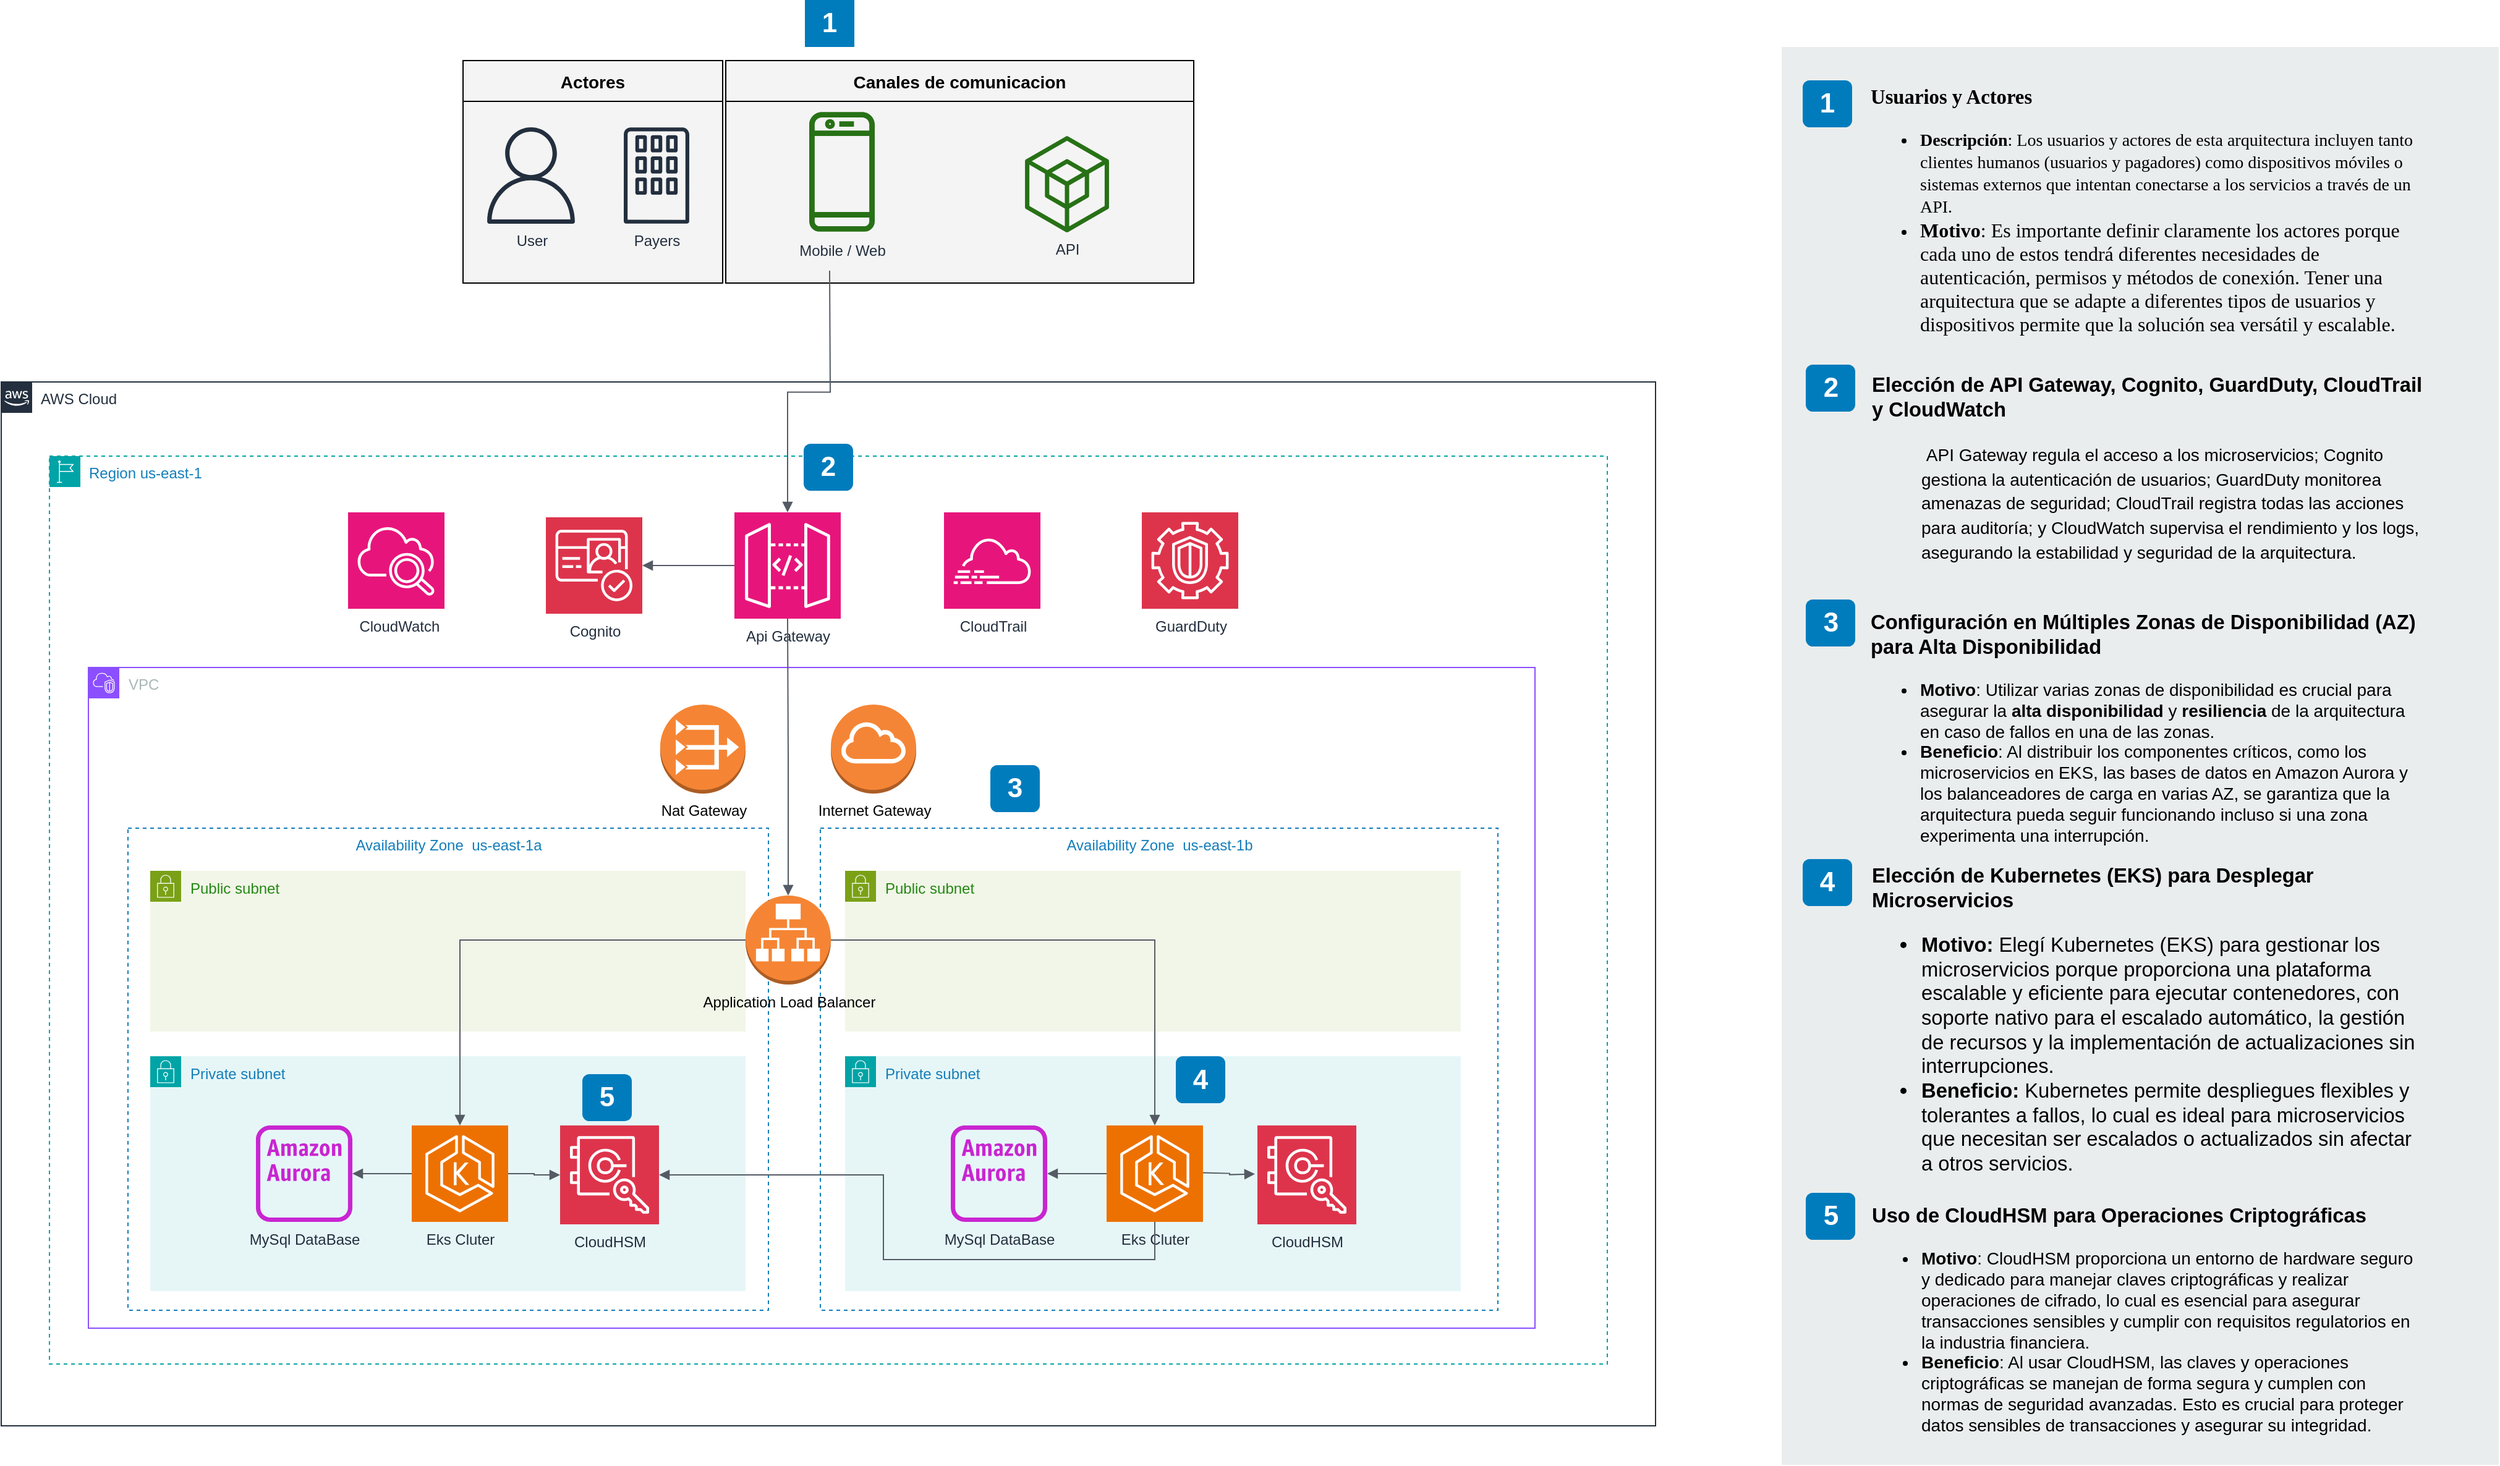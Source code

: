 <mxfile version="24.7.5">
  <diagram id="Ht1M8jgEwFfnCIfOTk4-" name="Page-1">
    <mxGraphModel grid="1" page="1" gridSize="10" guides="1" tooltips="1" connect="1" arrows="1" fold="1" pageScale="1" pageWidth="827" pageHeight="1169" math="0" shadow="0">
      <root>
        <mxCell id="0" />
        <mxCell id="1" parent="0" />
        <mxCell id="-QjtrjUzRDEMRZ5MF8oH-46" value="" style="rounded=0;whiteSpace=wrap;html=1;fillColor=#EAEDED;fontSize=22;fontColor=#FFFFFF;strokeColor=none;labelBackgroundColor=none;" vertex="1" parent="1">
          <mxGeometry x="1854" y="1218" width="580" height="1147" as="geometry" />
        </mxCell>
        <mxCell id="-QjtrjUzRDEMRZ5MF8oH-36" value="1" style="rounded=1;whiteSpace=wrap;html=1;fillColor=#007CBD;strokeColor=none;fontColor=#FFFFFF;fontStyle=1;fontSize=22;labelBackgroundColor=none;" vertex="1" parent="1">
          <mxGeometry x="1871" y="1245" width="40" height="38" as="geometry" />
        </mxCell>
        <mxCell id="-QjtrjUzRDEMRZ5MF8oH-37" value="2" style="rounded=1;whiteSpace=wrap;html=1;fillColor=#007CBD;strokeColor=none;fontColor=#FFFFFF;fontStyle=1;fontSize=22;labelBackgroundColor=none;" vertex="1" parent="1">
          <mxGeometry x="1873.5" y="1475" width="40" height="38" as="geometry" />
        </mxCell>
        <mxCell id="-QjtrjUzRDEMRZ5MF8oH-38" value="3" style="rounded=1;whiteSpace=wrap;html=1;fillColor=#007CBD;strokeColor=none;fontColor=#FFFFFF;fontStyle=1;fontSize=22;labelBackgroundColor=none;" vertex="1" parent="1">
          <mxGeometry x="1873.5" y="1665" width="40" height="38" as="geometry" />
        </mxCell>
        <mxCell id="-QjtrjUzRDEMRZ5MF8oH-39" value="4" style="rounded=1;whiteSpace=wrap;html=1;fillColor=#007CBD;strokeColor=none;fontColor=#FFFFFF;fontStyle=1;fontSize=22;labelBackgroundColor=none;" vertex="1" parent="1">
          <mxGeometry x="1871" y="1875" width="40" height="38" as="geometry" />
        </mxCell>
        <mxCell id="-QjtrjUzRDEMRZ5MF8oH-40" value="5" style="rounded=1;whiteSpace=wrap;html=1;fillColor=#007CBD;strokeColor=none;fontColor=#FFFFFF;fontStyle=1;fontSize=22;labelBackgroundColor=none;" vertex="1" parent="1">
          <mxGeometry x="1873.5" y="2145" width="40" height="38" as="geometry" />
        </mxCell>
        <mxCell id="SCVMTBWpLvtzJIhz15lM-6" value="&lt;h3&gt;&lt;font face=&quot;Tahoma&quot;&gt;Usuarios y Actores&lt;/font&gt;&lt;/h3&gt;&lt;ul&gt;&lt;li&gt;&lt;font style=&quot;font-size: 14px;&quot; face=&quot;iVpIeZ7RkajFjcJUjMxw&quot;&gt;&lt;strong style=&quot;&quot;&gt;Descripción&lt;/strong&gt;: Los usuarios y actores de esta arquitectura incluyen tanto clientes humanos (usuarios y pagadores) como dispositivos móviles o sistemas externos que intentan conectarse a los servicios a través de un API.&lt;/font&gt;&lt;/li&gt;&lt;li&gt;&lt;font size=&quot;3&quot; face=&quot;iVpIeZ7RkajFjcJUjMxw&quot;&gt;&lt;strong style=&quot;&quot;&gt;Motivo&lt;/strong&gt;: Es importante definir claramente los actores porque cada uno de estos tendrá diferentes necesidades de autenticación, permisos y métodos de conexión. Tener una arquitectura que se adapte a diferentes tipos de usuarios y dispositivos permite que la solución sea versátil y escalable.&lt;/font&gt;&lt;/li&gt;&lt;/ul&gt;" style="text;html=1;align=left;verticalAlign=top;spacingTop=-4;fontSize=14;labelBackgroundColor=none;whiteSpace=wrap;" vertex="1" parent="1">
          <mxGeometry x="1924" y="1230" width="449" height="225" as="geometry" />
        </mxCell>
        <mxCell id="SCVMTBWpLvtzJIhz15lM-11" value="&lt;h3&gt;Elección de API Gateway, Cognito, GuardDuty, CloudTrail y CloudWatch&lt;/h3&gt;&lt;blockquote style=&quot;margin: 0 0 0 40px; border: none; padding: 0px;&quot;&gt;&lt;h3&gt;&lt;span style=&quot;background-color: initial; font-size: 14px; font-weight: normal;&quot;&gt;&amp;nbsp;API Gateway regula el acceso a los microservicios; Cognito gestiona la autenticación de usuarios; GuardDuty monitorea amenazas de seguridad; CloudTrail registra todas las acciones para auditoría; y CloudWatch supervisa el rendimiento y los logs, asegurando la estabilidad y seguridad de la arquitectura.&lt;/span&gt;&lt;/h3&gt;&lt;/blockquote&gt;" style="text;html=1;align=left;verticalAlign=top;spacingTop=-4;fontSize=14;labelBackgroundColor=none;whiteSpace=wrap;" vertex="1" parent="1">
          <mxGeometry x="1924.5" y="1463" width="449" height="220" as="geometry" />
        </mxCell>
        <mxCell id="SCVMTBWpLvtzJIhz15lM-12" value="&lt;h3&gt;Configuración en Múltiples Zonas de Disponibilidad (AZ) para Alta Disponibilidad&lt;/h3&gt;&lt;ul&gt;&lt;li&gt;&lt;strong&gt;Motivo&lt;/strong&gt;: Utilizar varias zonas de disponibilidad es crucial para asegurar la &lt;strong&gt;alta disponibilidad&lt;/strong&gt; y &lt;strong&gt;resiliencia&lt;/strong&gt; de la arquitectura en caso de fallos en una de las zonas.&lt;/li&gt;&lt;li&gt;&lt;strong&gt;Beneficio&lt;/strong&gt;: Al distribuir los componentes críticos, como los microservicios en EKS, las bases de datos en Amazon Aurora y los balanceadores de carga en varias AZ, se garantiza que la arquitectura pueda seguir funcionando incluso si una zona experimenta una interrupción.&lt;/li&gt;&lt;/ul&gt;" style="text;html=1;align=left;verticalAlign=top;spacingTop=-4;fontSize=14;labelBackgroundColor=none;whiteSpace=wrap;" vertex="1" parent="1">
          <mxGeometry x="1924" y="1655" width="450" height="230" as="geometry" />
        </mxCell>
        <mxCell id="SCVMTBWpLvtzJIhz15lM-13" value="&lt;h3&gt;Elección de Kubernetes (EKS) para Desplegar Microservicios&lt;/h3&gt;&lt;h3&gt;&lt;ul&gt;&lt;li&gt;&lt;strong&gt;Motivo&lt;/strong&gt;: &lt;span style=&quot;font-weight: normal;&quot;&gt;Elegí Kubernetes (EKS) para gestionar los microservicios porque proporciona una plataforma escalable y eficiente para ejecutar contenedores, con soporte nativo para el escalado automático, la gestión de recursos y la implementación de actualizaciones sin interrupciones.&lt;/span&gt;&lt;/li&gt;&lt;li&gt;&lt;strong&gt;Beneficio&lt;/strong&gt;: &lt;span style=&quot;font-weight: normal;&quot;&gt;Kubernetes permite despliegues flexibles y tolerantes a fallos, lo cual es ideal para microservicios que necesitan ser escalados o actualizados sin afectar a otros servicios.&lt;/span&gt;&lt;/li&gt;&lt;/ul&gt;&lt;/h3&gt;" style="text;html=1;align=left;verticalAlign=top;spacingTop=-4;fontSize=14;labelBackgroundColor=none;whiteSpace=wrap;" vertex="1" parent="1">
          <mxGeometry x="1925" y="1859.5" width="449" height="275.5" as="geometry" />
        </mxCell>
        <mxCell id="SCVMTBWpLvtzJIhz15lM-14" value="&lt;h3&gt;Uso de CloudHSM para Operaciones Criptográficas&lt;/h3&gt;&lt;ul&gt;&lt;li&gt;&lt;strong&gt;Motivo&lt;/strong&gt;: CloudHSM proporciona un entorno de hardware seguro y dedicado para manejar claves criptográficas y realizar operaciones de cifrado, lo cual es esencial para asegurar transacciones sensibles y cumplir con requisitos regulatorios en la industria financiera.&lt;/li&gt;&lt;li&gt;&lt;strong&gt;Beneficio&lt;/strong&gt;: Al usar CloudHSM, las claves y operaciones criptográficas se manejan de forma segura y cumplen con normas de seguridad avanzadas. Esto es crucial para proteger datos sensibles de transacciones y asegurar su integridad.&lt;/li&gt;&lt;/ul&gt;" style="text;html=1;align=left;verticalAlign=top;spacingTop=-4;fontSize=14;labelBackgroundColor=none;whiteSpace=wrap;" vertex="1" parent="1">
          <mxGeometry x="1925" y="2135" width="449" height="124" as="geometry" />
        </mxCell>
        <mxCell id="3cQYVndDBGwSY4e2rH-t-1" value="AWS Cloud" style="points=[[0,0],[0.25,0],[0.5,0],[0.75,0],[1,0],[1,0.25],[1,0.5],[1,0.75],[1,1],[0.75,1],[0.5,1],[0.25,1],[0,1],[0,0.75],[0,0.5],[0,0.25]];outlineConnect=0;gradientColor=none;html=1;whiteSpace=wrap;fontSize=12;fontStyle=0;shape=mxgraph.aws4.group;grIcon=mxgraph.aws4.group_aws_cloud_alt;strokeColor=#232F3E;fillColor=none;verticalAlign=top;align=left;spacingLeft=30;fontColor=#232F3E;dashed=0;labelBackgroundColor=none;container=1;pointerEvents=0;collapsible=0;recursiveResize=0;" vertex="1" parent="1">
          <mxGeometry x="414" y="1489" width="1338" height="844.5" as="geometry" />
        </mxCell>
        <mxCell id="3cQYVndDBGwSY4e2rH-t-4" value="Region us-east-1" style="points=[[0,0],[0.25,0],[0.5,0],[0.75,0],[1,0],[1,0.25],[1,0.5],[1,0.75],[1,1],[0.75,1],[0.5,1],[0.25,1],[0,1],[0,0.75],[0,0.5],[0,0.25]];outlineConnect=0;gradientColor=none;html=1;whiteSpace=wrap;fontSize=12;fontStyle=0;container=1;pointerEvents=0;collapsible=0;recursiveResize=0;shape=mxgraph.aws4.group;grIcon=mxgraph.aws4.group_region;strokeColor=#00A4A6;fillColor=none;verticalAlign=top;align=left;spacingLeft=30;fontColor=#147EBA;dashed=1;" vertex="1" parent="3cQYVndDBGwSY4e2rH-t-1">
          <mxGeometry x="39" y="60" width="1260" height="734.5" as="geometry" />
        </mxCell>
        <mxCell id="3cQYVndDBGwSY4e2rH-t-8" value="VPC" style="points=[[0,0],[0.25,0],[0.5,0],[0.75,0],[1,0],[1,0.25],[1,0.5],[1,0.75],[1,1],[0.75,1],[0.5,1],[0.25,1],[0,1],[0,0.75],[0,0.5],[0,0.25]];outlineConnect=0;gradientColor=none;html=1;whiteSpace=wrap;fontSize=12;fontStyle=0;container=1;pointerEvents=0;collapsible=0;recursiveResize=0;shape=mxgraph.aws4.group;grIcon=mxgraph.aws4.group_vpc2;strokeColor=#8C4FFF;fillColor=none;verticalAlign=top;align=left;spacingLeft=30;fontColor=#AAB7B8;dashed=0;" vertex="1" parent="3cQYVndDBGwSY4e2rH-t-4">
          <mxGeometry x="31.5" y="171" width="1170" height="534.5" as="geometry" />
        </mxCell>
        <mxCell id="3cQYVndDBGwSY4e2rH-t-7" value="Availability Zone&amp;nbsp;&amp;nbsp;&lt;span style=&quot;text-align: left;&quot;&gt;us-east-1b&lt;/span&gt;" style="fillColor=none;strokeColor=#147EBA;dashed=1;verticalAlign=top;fontStyle=0;fontColor=#147EBA;whiteSpace=wrap;html=1;" vertex="1" parent="3cQYVndDBGwSY4e2rH-t-8">
          <mxGeometry x="592" y="130" width="548" height="390" as="geometry" />
        </mxCell>
        <mxCell id="3cQYVndDBGwSY4e2rH-t-6" value="Availability Zone&amp;nbsp;&amp;nbsp;&lt;span style=&quot;text-align: left;&quot;&gt;us-east-1a&lt;/span&gt;" style="fillColor=none;strokeColor=#147EBA;dashed=1;verticalAlign=top;fontStyle=0;fontColor=#147EBA;whiteSpace=wrap;html=1;" vertex="1" parent="3cQYVndDBGwSY4e2rH-t-8">
          <mxGeometry x="32" y="130" width="518" height="390" as="geometry" />
        </mxCell>
        <mxCell id="3cQYVndDBGwSY4e2rH-t-12" value="Public subnet" style="points=[[0,0],[0.25,0],[0.5,0],[0.75,0],[1,0],[1,0.25],[1,0.5],[1,0.75],[1,1],[0.75,1],[0.5,1],[0.25,1],[0,1],[0,0.75],[0,0.5],[0,0.25]];outlineConnect=0;gradientColor=none;html=1;whiteSpace=wrap;fontSize=12;fontStyle=0;container=1;pointerEvents=0;collapsible=0;recursiveResize=0;shape=mxgraph.aws4.group;grIcon=mxgraph.aws4.group_security_group;grStroke=0;strokeColor=#7AA116;fillColor=#F2F6E8;verticalAlign=top;align=left;spacingLeft=30;fontColor=#248814;dashed=0;" vertex="1" parent="3cQYVndDBGwSY4e2rH-t-8">
          <mxGeometry x="50" y="164.5" width="481.5" height="130" as="geometry" />
        </mxCell>
        <mxCell id="3cQYVndDBGwSY4e2rH-t-18" value="Public subnet" style="points=[[0,0],[0.25,0],[0.5,0],[0.75,0],[1,0],[1,0.25],[1,0.5],[1,0.75],[1,1],[0.75,1],[0.5,1],[0.25,1],[0,1],[0,0.75],[0,0.5],[0,0.25]];outlineConnect=0;gradientColor=none;html=1;whiteSpace=wrap;fontSize=12;fontStyle=0;container=1;pointerEvents=0;collapsible=0;recursiveResize=0;shape=mxgraph.aws4.group;grIcon=mxgraph.aws4.group_security_group;grStroke=0;strokeColor=#7AA116;fillColor=#F2F6E8;verticalAlign=top;align=left;spacingLeft=30;fontColor=#248814;dashed=0;" vertex="1" parent="3cQYVndDBGwSY4e2rH-t-8">
          <mxGeometry x="612" y="164.5" width="498" height="130" as="geometry" />
        </mxCell>
        <mxCell id="3cQYVndDBGwSY4e2rH-t-31" value="Application Load Balancer" style="outlineConnect=0;dashed=0;verticalLabelPosition=bottom;verticalAlign=top;align=center;html=1;shape=mxgraph.aws3.application_load_balancer;fillColor=#F58534;gradientColor=none;" vertex="1" parent="3cQYVndDBGwSY4e2rH-t-8">
          <mxGeometry x="531.5" y="184.5" width="69" height="72" as="geometry" />
        </mxCell>
        <mxCell id="3cQYVndDBGwSY4e2rH-t-19" value="Internet Gateway" style="outlineConnect=0;dashed=0;verticalLabelPosition=bottom;verticalAlign=top;align=center;html=1;shape=mxgraph.aws3.internet_gateway;fillColor=#F58536;gradientColor=none;" vertex="1" parent="3cQYVndDBGwSY4e2rH-t-8">
          <mxGeometry x="600.5" y="30" width="69" height="72" as="geometry" />
        </mxCell>
        <mxCell id="3cQYVndDBGwSY4e2rH-t-20" value="Nat Gateway" style="outlineConnect=0;dashed=0;verticalLabelPosition=bottom;verticalAlign=top;align=center;html=1;shape=mxgraph.aws3.vpc_nat_gateway;fillColor=#F58534;gradientColor=none;" vertex="1" parent="3cQYVndDBGwSY4e2rH-t-8">
          <mxGeometry x="462.5" y="30" width="69" height="72" as="geometry" />
        </mxCell>
        <mxCell id="3cQYVndDBGwSY4e2rH-t-10" value="Private subnet" style="points=[[0,0],[0.25,0],[0.5,0],[0.75,0],[1,0],[1,0.25],[1,0.5],[1,0.75],[1,1],[0.75,1],[0.5,1],[0.25,1],[0,1],[0,0.75],[0,0.5],[0,0.25]];outlineConnect=0;gradientColor=none;html=1;whiteSpace=wrap;fontSize=12;fontStyle=0;container=1;pointerEvents=0;collapsible=0;recursiveResize=0;shape=mxgraph.aws4.group;grIcon=mxgraph.aws4.group_security_group;grStroke=0;strokeColor=#00A4A6;fillColor=#E6F6F7;verticalAlign=top;align=left;spacingLeft=30;fontColor=#147EBA;dashed=0;" vertex="1" parent="3cQYVndDBGwSY4e2rH-t-8">
          <mxGeometry x="50" y="314.5" width="481.5" height="190" as="geometry" />
        </mxCell>
        <mxCell id="3cQYVndDBGwSY4e2rH-t-16" value="Eks Cluter" style="sketch=0;points=[[0,0,0],[0.25,0,0],[0.5,0,0],[0.75,0,0],[1,0,0],[0,1,0],[0.25,1,0],[0.5,1,0],[0.75,1,0],[1,1,0],[0,0.25,0],[0,0.5,0],[0,0.75,0],[1,0.25,0],[1,0.5,0],[1,0.75,0]];outlineConnect=0;fontColor=#232F3E;fillColor=#ED7100;strokeColor=#ffffff;dashed=0;verticalLabelPosition=bottom;verticalAlign=top;align=center;html=1;fontSize=12;fontStyle=0;aspect=fixed;shape=mxgraph.aws4.resourceIcon;resIcon=mxgraph.aws4.eks;" vertex="1" parent="3cQYVndDBGwSY4e2rH-t-10">
          <mxGeometry x="211.5" y="56" width="78" height="78" as="geometry" />
        </mxCell>
        <mxCell id="3cQYVndDBGwSY4e2rH-t-17" value="MySql DataBase" style="sketch=0;outlineConnect=0;fontColor=#232F3E;gradientColor=none;fillColor=#C925D1;strokeColor=none;dashed=0;verticalLabelPosition=bottom;verticalAlign=top;align=center;html=1;fontSize=12;fontStyle=0;aspect=fixed;pointerEvents=1;shape=mxgraph.aws4.aurora_instance_alt;" vertex="1" parent="3cQYVndDBGwSY4e2rH-t-10">
          <mxGeometry x="85.5" y="56" width="78" height="78" as="geometry" />
        </mxCell>
        <mxCell id="3cQYVndDBGwSY4e2rH-t-14" value="CloudHSM" style="sketch=0;points=[[0,0,0],[0.25,0,0],[0.5,0,0],[0.75,0,0],[1,0,0],[0,1,0],[0.25,1,0],[0.5,1,0],[0.75,1,0],[1,1,0],[0,0.25,0],[0,0.5,0],[0,0.75,0],[1,0.25,0],[1,0.5,0],[1,0.75,0]];outlineConnect=0;fontColor=#232F3E;fillColor=#DD344C;strokeColor=#ffffff;dashed=0;verticalLabelPosition=bottom;verticalAlign=top;align=center;html=1;fontSize=12;fontStyle=0;aspect=fixed;shape=mxgraph.aws4.resourceIcon;resIcon=mxgraph.aws4.cloudhsm;" vertex="1" parent="3cQYVndDBGwSY4e2rH-t-10">
          <mxGeometry x="331.5" y="56" width="80" height="80" as="geometry" />
        </mxCell>
        <mxCell id="3cQYVndDBGwSY4e2rH-t-35" value="" style="edgeStyle=orthogonalEdgeStyle;html=1;endArrow=none;elbow=vertical;startArrow=block;startFill=1;strokeColor=#545B64;rounded=0;entryX=0;entryY=0.5;entryDx=0;entryDy=0;entryPerimeter=0;" edge="1" parent="3cQYVndDBGwSY4e2rH-t-10" source="3cQYVndDBGwSY4e2rH-t-17" target="3cQYVndDBGwSY4e2rH-t-16">
          <mxGeometry width="100" relative="1" as="geometry">
            <mxPoint x="91.5" y="260" as="sourcePoint" />
            <mxPoint x="191.5" y="260" as="targetPoint" />
          </mxGeometry>
        </mxCell>
        <mxCell id="3cQYVndDBGwSY4e2rH-t-36" value="" style="edgeStyle=orthogonalEdgeStyle;html=1;endArrow=block;elbow=vertical;startArrow=none;endFill=1;strokeColor=#545B64;rounded=0;entryX=0;entryY=0.5;entryDx=0;entryDy=0;entryPerimeter=0;exitX=1;exitY=0.5;exitDx=0;exitDy=0;exitPerimeter=0;" edge="1" parent="3cQYVndDBGwSY4e2rH-t-10" source="3cQYVndDBGwSY4e2rH-t-16" target="3cQYVndDBGwSY4e2rH-t-14">
          <mxGeometry width="100" relative="1" as="geometry">
            <mxPoint x="281.5" y="260" as="sourcePoint" />
            <mxPoint x="381.5" y="260" as="targetPoint" />
          </mxGeometry>
        </mxCell>
        <mxCell id="3cQYVndDBGwSY4e2rH-t-45" value="" style="edgeStyle=orthogonalEdgeStyle;html=1;endArrow=none;elbow=vertical;startArrow=block;startFill=1;strokeColor=#545B64;rounded=0;exitX=0.5;exitY=0;exitDx=0;exitDy=0;exitPerimeter=0;entryX=0;entryY=0.5;entryDx=0;entryDy=0;entryPerimeter=0;" edge="1" parent="3cQYVndDBGwSY4e2rH-t-8" source="3cQYVndDBGwSY4e2rH-t-16" target="3cQYVndDBGwSY4e2rH-t-31">
          <mxGeometry width="100" relative="1" as="geometry">
            <mxPoint x="231.5" y="360" as="sourcePoint" />
            <mxPoint x="331.5" y="360" as="targetPoint" />
          </mxGeometry>
        </mxCell>
        <mxCell id="3cQYVndDBGwSY4e2rH-t-37" value="Private subnet" style="points=[[0,0],[0.25,0],[0.5,0],[0.75,0],[1,0],[1,0.25],[1,0.5],[1,0.75],[1,1],[0.75,1],[0.5,1],[0.25,1],[0,1],[0,0.75],[0,0.5],[0,0.25]];outlineConnect=0;gradientColor=none;html=1;whiteSpace=wrap;fontSize=12;fontStyle=0;container=1;pointerEvents=0;collapsible=0;recursiveResize=0;shape=mxgraph.aws4.group;grIcon=mxgraph.aws4.group_security_group;grStroke=0;strokeColor=#00A4A6;fillColor=#E6F6F7;verticalAlign=top;align=left;spacingLeft=30;fontColor=#147EBA;dashed=0;" vertex="1" parent="3cQYVndDBGwSY4e2rH-t-8">
          <mxGeometry x="612" y="314.5" width="498" height="190" as="geometry" />
        </mxCell>
        <mxCell id="3cQYVndDBGwSY4e2rH-t-38" value="Eks Cluter" style="sketch=0;points=[[0,0,0],[0.25,0,0],[0.5,0,0],[0.75,0,0],[1,0,0],[0,1,0],[0.25,1,0],[0.5,1,0],[0.75,1,0],[1,1,0],[0,0.25,0],[0,0.5,0],[0,0.75,0],[1,0.25,0],[1,0.5,0],[1,0.75,0]];outlineConnect=0;fontColor=#232F3E;fillColor=#ED7100;strokeColor=#ffffff;dashed=0;verticalLabelPosition=bottom;verticalAlign=top;align=center;html=1;fontSize=12;fontStyle=0;aspect=fixed;shape=mxgraph.aws4.resourceIcon;resIcon=mxgraph.aws4.eks;" vertex="1" parent="3cQYVndDBGwSY4e2rH-t-37">
          <mxGeometry x="211.5" y="56" width="78" height="78" as="geometry" />
        </mxCell>
        <mxCell id="3cQYVndDBGwSY4e2rH-t-39" value="MySql DataBase" style="sketch=0;outlineConnect=0;fontColor=#232F3E;gradientColor=none;fillColor=#C925D1;strokeColor=none;dashed=0;verticalLabelPosition=bottom;verticalAlign=top;align=center;html=1;fontSize=12;fontStyle=0;aspect=fixed;pointerEvents=1;shape=mxgraph.aws4.aurora_instance_alt;" vertex="1" parent="3cQYVndDBGwSY4e2rH-t-37">
          <mxGeometry x="85.5" y="56" width="78" height="78" as="geometry" />
        </mxCell>
        <mxCell id="3cQYVndDBGwSY4e2rH-t-41" value="" style="edgeStyle=orthogonalEdgeStyle;html=1;endArrow=none;elbow=vertical;startArrow=block;startFill=1;strokeColor=#545B64;rounded=0;entryX=0;entryY=0.5;entryDx=0;entryDy=0;entryPerimeter=0;" edge="1" parent="3cQYVndDBGwSY4e2rH-t-37" source="3cQYVndDBGwSY4e2rH-t-39" target="3cQYVndDBGwSY4e2rH-t-38">
          <mxGeometry width="100" relative="1" as="geometry">
            <mxPoint x="91.5" y="260" as="sourcePoint" />
            <mxPoint x="191.5" y="260" as="targetPoint" />
          </mxGeometry>
        </mxCell>
        <mxCell id="Y_zfew_x_hzBmH2UNu9t-2" value="" style="edgeStyle=orthogonalEdgeStyle;html=1;endArrow=block;elbow=vertical;startArrow=none;endFill=1;strokeColor=#545B64;rounded=0;entryX=0;entryY=0.5;entryDx=0;entryDy=0;entryPerimeter=0;exitX=1;exitY=0.5;exitDx=0;exitDy=0;exitPerimeter=0;" edge="1" parent="3cQYVndDBGwSY4e2rH-t-37">
          <mxGeometry width="100" relative="1" as="geometry">
            <mxPoint x="289.5" y="94.25" as="sourcePoint" />
            <mxPoint x="331.5" y="95.25" as="targetPoint" />
          </mxGeometry>
        </mxCell>
        <mxCell id="Y_zfew_x_hzBmH2UNu9t-1" value="CloudHSM" style="sketch=0;points=[[0,0,0],[0.25,0,0],[0.5,0,0],[0.75,0,0],[1,0,0],[0,1,0],[0.25,1,0],[0.5,1,0],[0.75,1,0],[1,1,0],[0,0.25,0],[0,0.5,0],[0,0.75,0],[1,0.25,0],[1,0.5,0],[1,0.75,0]];outlineConnect=0;fontColor=#232F3E;fillColor=#DD344C;strokeColor=#ffffff;dashed=0;verticalLabelPosition=bottom;verticalAlign=top;align=center;html=1;fontSize=12;fontStyle=0;aspect=fixed;shape=mxgraph.aws4.resourceIcon;resIcon=mxgraph.aws4.cloudhsm;" vertex="1" parent="3cQYVndDBGwSY4e2rH-t-37">
          <mxGeometry x="333.5" y="56" width="80" height="80" as="geometry" />
        </mxCell>
        <mxCell id="3cQYVndDBGwSY4e2rH-t-43" value="" style="edgeStyle=orthogonalEdgeStyle;html=1;endArrow=block;elbow=vertical;startArrow=none;endFill=1;strokeColor=#545B64;rounded=0;entryX=0.5;entryY=0;entryDx=0;entryDy=0;entryPerimeter=0;exitX=1;exitY=0.5;exitDx=0;exitDy=0;exitPerimeter=0;" edge="1" parent="3cQYVndDBGwSY4e2rH-t-8" source="3cQYVndDBGwSY4e2rH-t-31" target="3cQYVndDBGwSY4e2rH-t-38">
          <mxGeometry width="100" relative="1" as="geometry">
            <mxPoint x="791.5" y="340" as="sourcePoint" />
            <mxPoint x="891.5" y="340" as="targetPoint" />
          </mxGeometry>
        </mxCell>
        <mxCell id="3cQYVndDBGwSY4e2rH-t-65" value="" style="edgeStyle=orthogonalEdgeStyle;html=1;endArrow=none;elbow=vertical;startArrow=block;startFill=1;strokeColor=#545B64;rounded=0;entryX=0.5;entryY=1;entryDx=0;entryDy=0;entryPerimeter=0;exitX=1;exitY=0.5;exitDx=0;exitDy=0;exitPerimeter=0;" edge="1" parent="3cQYVndDBGwSY4e2rH-t-8" source="3cQYVndDBGwSY4e2rH-t-14" target="3cQYVndDBGwSY4e2rH-t-38">
          <mxGeometry width="100" relative="1" as="geometry">
            <mxPoint x="759.5" y="649" as="sourcePoint" />
            <mxPoint x="859.5" y="649" as="targetPoint" />
            <Array as="points">
              <mxPoint x="643" y="411" />
              <mxPoint x="643" y="479" />
              <mxPoint x="863" y="479" />
            </Array>
          </mxGeometry>
        </mxCell>
        <mxCell id="3cQYVndDBGwSY4e2rH-t-78" value="3" style="rounded=1;whiteSpace=wrap;html=1;fillColor=#007CBD;strokeColor=none;fontColor=#FFFFFF;fontStyle=1;fontSize=22;labelBackgroundColor=none;" vertex="1" parent="3cQYVndDBGwSY4e2rH-t-8">
          <mxGeometry x="729.5" y="79" width="40" height="38" as="geometry" />
        </mxCell>
        <mxCell id="3cQYVndDBGwSY4e2rH-t-79" value="4" style="rounded=1;whiteSpace=wrap;html=1;fillColor=#007CBD;strokeColor=none;fontColor=#FFFFFF;fontStyle=1;fontSize=22;labelBackgroundColor=none;" vertex="1" parent="3cQYVndDBGwSY4e2rH-t-8">
          <mxGeometry x="879.5" y="314.5" width="40" height="38" as="geometry" />
        </mxCell>
        <mxCell id="3cQYVndDBGwSY4e2rH-t-80" value="5" style="rounded=1;whiteSpace=wrap;html=1;fillColor=#007CBD;strokeColor=none;fontColor=#FFFFFF;fontStyle=1;fontSize=22;labelBackgroundColor=none;" vertex="1" parent="3cQYVndDBGwSY4e2rH-t-8">
          <mxGeometry x="399.5" y="329" width="40" height="38" as="geometry" />
        </mxCell>
        <mxCell id="3cQYVndDBGwSY4e2rH-t-49" value="Cognito" style="sketch=0;points=[[0,0,0],[0.25,0,0],[0.5,0,0],[0.75,0,0],[1,0,0],[0,1,0],[0.25,1,0],[0.5,1,0],[0.75,1,0],[1,1,0],[0,0.25,0],[0,0.5,0],[0,0.75,0],[1,0.25,0],[1,0.5,0],[1,0.75,0]];outlineConnect=0;fontColor=#232F3E;fillColor=#DD344C;strokeColor=#ffffff;dashed=0;verticalLabelPosition=bottom;verticalAlign=top;align=center;html=1;fontSize=12;fontStyle=0;aspect=fixed;shape=mxgraph.aws4.resourceIcon;resIcon=mxgraph.aws4.cognito;" vertex="1" parent="3cQYVndDBGwSY4e2rH-t-4">
          <mxGeometry x="401.5" y="49.5" width="78" height="78" as="geometry" />
        </mxCell>
        <mxCell id="3cQYVndDBGwSY4e2rH-t-15" value="Api Gateway" style="sketch=0;points=[[0,0,0],[0.25,0,0],[0.5,0,0],[0.75,0,0],[1,0,0],[0,1,0],[0.25,1,0],[0.5,1,0],[0.75,1,0],[1,1,0],[0,0.25,0],[0,0.5,0],[0,0.75,0],[1,0.25,0],[1,0.5,0],[1,0.75,0]];outlineConnect=0;fontColor=#232F3E;fillColor=#E7157B;strokeColor=#ffffff;dashed=0;verticalLabelPosition=bottom;verticalAlign=top;align=center;html=1;fontSize=12;fontStyle=0;aspect=fixed;shape=mxgraph.aws4.resourceIcon;resIcon=mxgraph.aws4.api_gateway;" vertex="1" parent="3cQYVndDBGwSY4e2rH-t-4">
          <mxGeometry x="554" y="45.5" width="86" height="86" as="geometry" />
        </mxCell>
        <mxCell id="3cQYVndDBGwSY4e2rH-t-54" value="" style="edgeStyle=orthogonalEdgeStyle;html=1;endArrow=none;elbow=vertical;startArrow=block;startFill=1;strokeColor=#545B64;rounded=0;exitX=0.5;exitY=0;exitDx=0;exitDy=0;exitPerimeter=0;entryX=0.5;entryY=1;entryDx=0;entryDy=0;entryPerimeter=0;" edge="1" parent="3cQYVndDBGwSY4e2rH-t-4" source="3cQYVndDBGwSY4e2rH-t-31" target="3cQYVndDBGwSY4e2rH-t-15">
          <mxGeometry width="100" relative="1" as="geometry">
            <mxPoint x="471.5" y="165.5" as="sourcePoint" />
            <mxPoint x="571.5" y="165.5" as="targetPoint" />
          </mxGeometry>
        </mxCell>
        <mxCell id="3cQYVndDBGwSY4e2rH-t-55" value="" style="edgeStyle=orthogonalEdgeStyle;html=1;endArrow=none;elbow=vertical;startArrow=block;startFill=1;strokeColor=#545B64;rounded=0;exitX=1;exitY=0.5;exitDx=0;exitDy=0;exitPerimeter=0;entryX=0;entryY=0.5;entryDx=0;entryDy=0;entryPerimeter=0;" edge="1" parent="3cQYVndDBGwSY4e2rH-t-4" source="3cQYVndDBGwSY4e2rH-t-49" target="3cQYVndDBGwSY4e2rH-t-15">
          <mxGeometry width="100" relative="1" as="geometry">
            <mxPoint x="471.5" y="35.5" as="sourcePoint" />
            <mxPoint x="571.5" y="35.5" as="targetPoint" />
          </mxGeometry>
        </mxCell>
        <mxCell id="3cQYVndDBGwSY4e2rH-t-48" value="&amp;nbsp;CloudWatch" style="sketch=0;points=[[0,0,0],[0.25,0,0],[0.5,0,0],[0.75,0,0],[1,0,0],[0,1,0],[0.25,1,0],[0.5,1,0],[0.75,1,0],[1,1,0],[0,0.25,0],[0,0.5,0],[0,0.75,0],[1,0.25,0],[1,0.5,0],[1,0.75,0]];points=[[0,0,0],[0.25,0,0],[0.5,0,0],[0.75,0,0],[1,0,0],[0,1,0],[0.25,1,0],[0.5,1,0],[0.75,1,0],[1,1,0],[0,0.25,0],[0,0.5,0],[0,0.75,0],[1,0.25,0],[1,0.5,0],[1,0.75,0]];outlineConnect=0;fontColor=#232F3E;fillColor=#E7157B;strokeColor=#ffffff;dashed=0;verticalLabelPosition=bottom;verticalAlign=top;align=center;html=1;fontSize=12;fontStyle=0;aspect=fixed;shape=mxgraph.aws4.resourceIcon;resIcon=mxgraph.aws4.cloudwatch_2;" vertex="1" parent="3cQYVndDBGwSY4e2rH-t-4">
          <mxGeometry x="241.5" y="45.5" width="78" height="78" as="geometry" />
        </mxCell>
        <mxCell id="3cQYVndDBGwSY4e2rH-t-56" value="CloudTrail" style="sketch=0;points=[[0,0,0],[0.25,0,0],[0.5,0,0],[0.75,0,0],[1,0,0],[0,1,0],[0.25,1,0],[0.5,1,0],[0.75,1,0],[1,1,0],[0,0.25,0],[0,0.5,0],[0,0.75,0],[1,0.25,0],[1,0.5,0],[1,0.75,0]];points=[[0,0,0],[0.25,0,0],[0.5,0,0],[0.75,0,0],[1,0,0],[0,1,0],[0.25,1,0],[0.5,1,0],[0.75,1,0],[1,1,0],[0,0.25,0],[0,0.5,0],[0,0.75,0],[1,0.25,0],[1,0.5,0],[1,0.75,0]];outlineConnect=0;fontColor=#232F3E;fillColor=#E7157B;strokeColor=#ffffff;dashed=0;verticalLabelPosition=bottom;verticalAlign=top;align=center;html=1;fontSize=12;fontStyle=0;aspect=fixed;shape=mxgraph.aws4.resourceIcon;resIcon=mxgraph.aws4.cloudtrail;" vertex="1" parent="3cQYVndDBGwSY4e2rH-t-4">
          <mxGeometry x="723.5" y="45.5" width="78" height="78" as="geometry" />
        </mxCell>
        <mxCell id="3cQYVndDBGwSY4e2rH-t-57" value="GuardDuty" style="sketch=0;points=[[0,0,0],[0.25,0,0],[0.5,0,0],[0.75,0,0],[1,0,0],[0,1,0],[0.25,1,0],[0.5,1,0],[0.75,1,0],[1,1,0],[0,0.25,0],[0,0.5,0],[0,0.75,0],[1,0.25,0],[1,0.5,0],[1,0.75,0]];outlineConnect=0;fontColor=#232F3E;fillColor=#DD344C;strokeColor=#ffffff;dashed=0;verticalLabelPosition=bottom;verticalAlign=top;align=center;html=1;fontSize=12;fontStyle=0;aspect=fixed;shape=mxgraph.aws4.resourceIcon;resIcon=mxgraph.aws4.guardduty;" vertex="1" parent="3cQYVndDBGwSY4e2rH-t-4">
          <mxGeometry x="883.5" y="45.5" width="78" height="78" as="geometry" />
        </mxCell>
        <mxCell id="3cQYVndDBGwSY4e2rH-t-77" value="2" style="rounded=1;whiteSpace=wrap;html=1;fillColor=#007CBD;strokeColor=none;fontColor=#FFFFFF;fontStyle=1;fontSize=22;labelBackgroundColor=none;" vertex="1" parent="3cQYVndDBGwSY4e2rH-t-4">
          <mxGeometry x="610" y="-10" width="40" height="38" as="geometry" />
        </mxCell>
        <mxCell id="3cQYVndDBGwSY4e2rH-t-67" value="" style="group" connectable="0" vertex="1" parent="1">
          <mxGeometry x="787.5" y="1229" width="591" height="180" as="geometry" />
        </mxCell>
        <mxCell id="jZVaUwOg5UY3L9NAnvdq-59" value="Actores" style="swimlane;fontSize=14;align=center;swimlaneFillColor=#f4f4f4;fillColor=#f4f4f4;startSize=33;container=1;pointerEvents=0;collapsible=0;recursiveResize=0;" vertex="1" parent="3cQYVndDBGwSY4e2rH-t-67">
          <mxGeometry width="210" height="180" as="geometry" />
        </mxCell>
        <mxCell id="jZVaUwOg5UY3L9NAnvdq-60" value="User" style="outlineConnect=0;fontColor=#232F3E;gradientColor=none;fillColor=#232F3E;strokeColor=none;dashed=0;verticalLabelPosition=bottom;verticalAlign=top;align=center;html=1;fontSize=12;fontStyle=0;aspect=fixed;pointerEvents=1;shape=mxgraph.aws4.user;labelBackgroundColor=none;" vertex="1" parent="jZVaUwOg5UY3L9NAnvdq-59">
          <mxGeometry x="16" y="54" width="78" height="78" as="geometry" />
        </mxCell>
        <mxCell id="jZVaUwOg5UY3L9NAnvdq-61" value="Payers" style="outlineConnect=0;fontColor=#232F3E;gradientColor=none;fillColor=#232F3E;strokeColor=none;dashed=0;verticalLabelPosition=bottom;verticalAlign=top;align=center;html=1;fontSize=12;fontStyle=0;aspect=fixed;pointerEvents=1;shape=mxgraph.aws4.corporate_data_center;labelBackgroundColor=none;" vertex="1" parent="jZVaUwOg5UY3L9NAnvdq-59">
          <mxGeometry x="130" y="54" width="53" height="78" as="geometry" />
        </mxCell>
        <mxCell id="jZVaUwOg5UY3L9NAnvdq-62" value="Canales de comunicacion" style="swimlane;fontSize=14;align=center;swimlaneFillColor=#f4f4f4;fillColor=#f4f4f4;startSize=33;container=1;pointerEvents=0;collapsible=0;recursiveResize=0;" vertex="1" parent="3cQYVndDBGwSY4e2rH-t-67">
          <mxGeometry x="212.5" width="378.5" height="180" as="geometry" />
        </mxCell>
        <mxCell id="jZVaUwOg5UY3L9NAnvdq-65" value="Mobile / Web" style="outlineConnect=0;fontColor=#232F3E;gradientColor=none;strokeColor=none;fillColor=#277116;dashed=0;verticalLabelPosition=bottom;verticalAlign=top;align=center;html=1;fontSize=12;fontStyle=0;shape=mxgraph.aws4.mobile_client;labelBackgroundColor=none;" vertex="1" parent="jZVaUwOg5UY3L9NAnvdq-62">
          <mxGeometry x="67.5" y="40" width="53" height="100" as="geometry" />
        </mxCell>
        <mxCell id="jZVaUwOg5UY3L9NAnvdq-95" value="API" style="outlineConnect=0;fontColor=#232F3E;gradientColor=none;fillColor=#277116;strokeColor=none;dashed=0;verticalLabelPosition=bottom;verticalAlign=top;align=center;html=1;fontSize=12;fontStyle=0;aspect=fixed;pointerEvents=1;shape=mxgraph.aws4.external_sdk;labelBackgroundColor=none;" vertex="1" parent="jZVaUwOg5UY3L9NAnvdq-62">
          <mxGeometry x="242" y="61" width="68" height="78" as="geometry" />
        </mxCell>
        <mxCell id="3cQYVndDBGwSY4e2rH-t-68" value="" style="edgeStyle=orthogonalEdgeStyle;html=1;endArrow=none;elbow=vertical;startArrow=block;startFill=1;strokeColor=#545B64;rounded=0;exitX=0.5;exitY=0;exitDx=0;exitDy=0;exitPerimeter=0;" edge="1" parent="1" source="3cQYVndDBGwSY4e2rH-t-15">
          <mxGeometry width="100" relative="1" as="geometry">
            <mxPoint x="994" y="1449" as="sourcePoint" />
            <mxPoint x="1084" y="1399" as="targetPoint" />
          </mxGeometry>
        </mxCell>
        <mxCell id="jZVaUwOg5UY3L9NAnvdq-101" value="1" style="rounded=1;whiteSpace=wrap;html=1;fillColor=#007CBD;strokeColor=none;fontColor=#FFFFFF;fontStyle=1;fontSize=22;labelBackgroundColor=none;arcSize=0;" vertex="1" parent="1">
          <mxGeometry x="1064" y="1180" width="40" height="38" as="geometry" />
        </mxCell>
      </root>
    </mxGraphModel>
  </diagram>
</mxfile>
